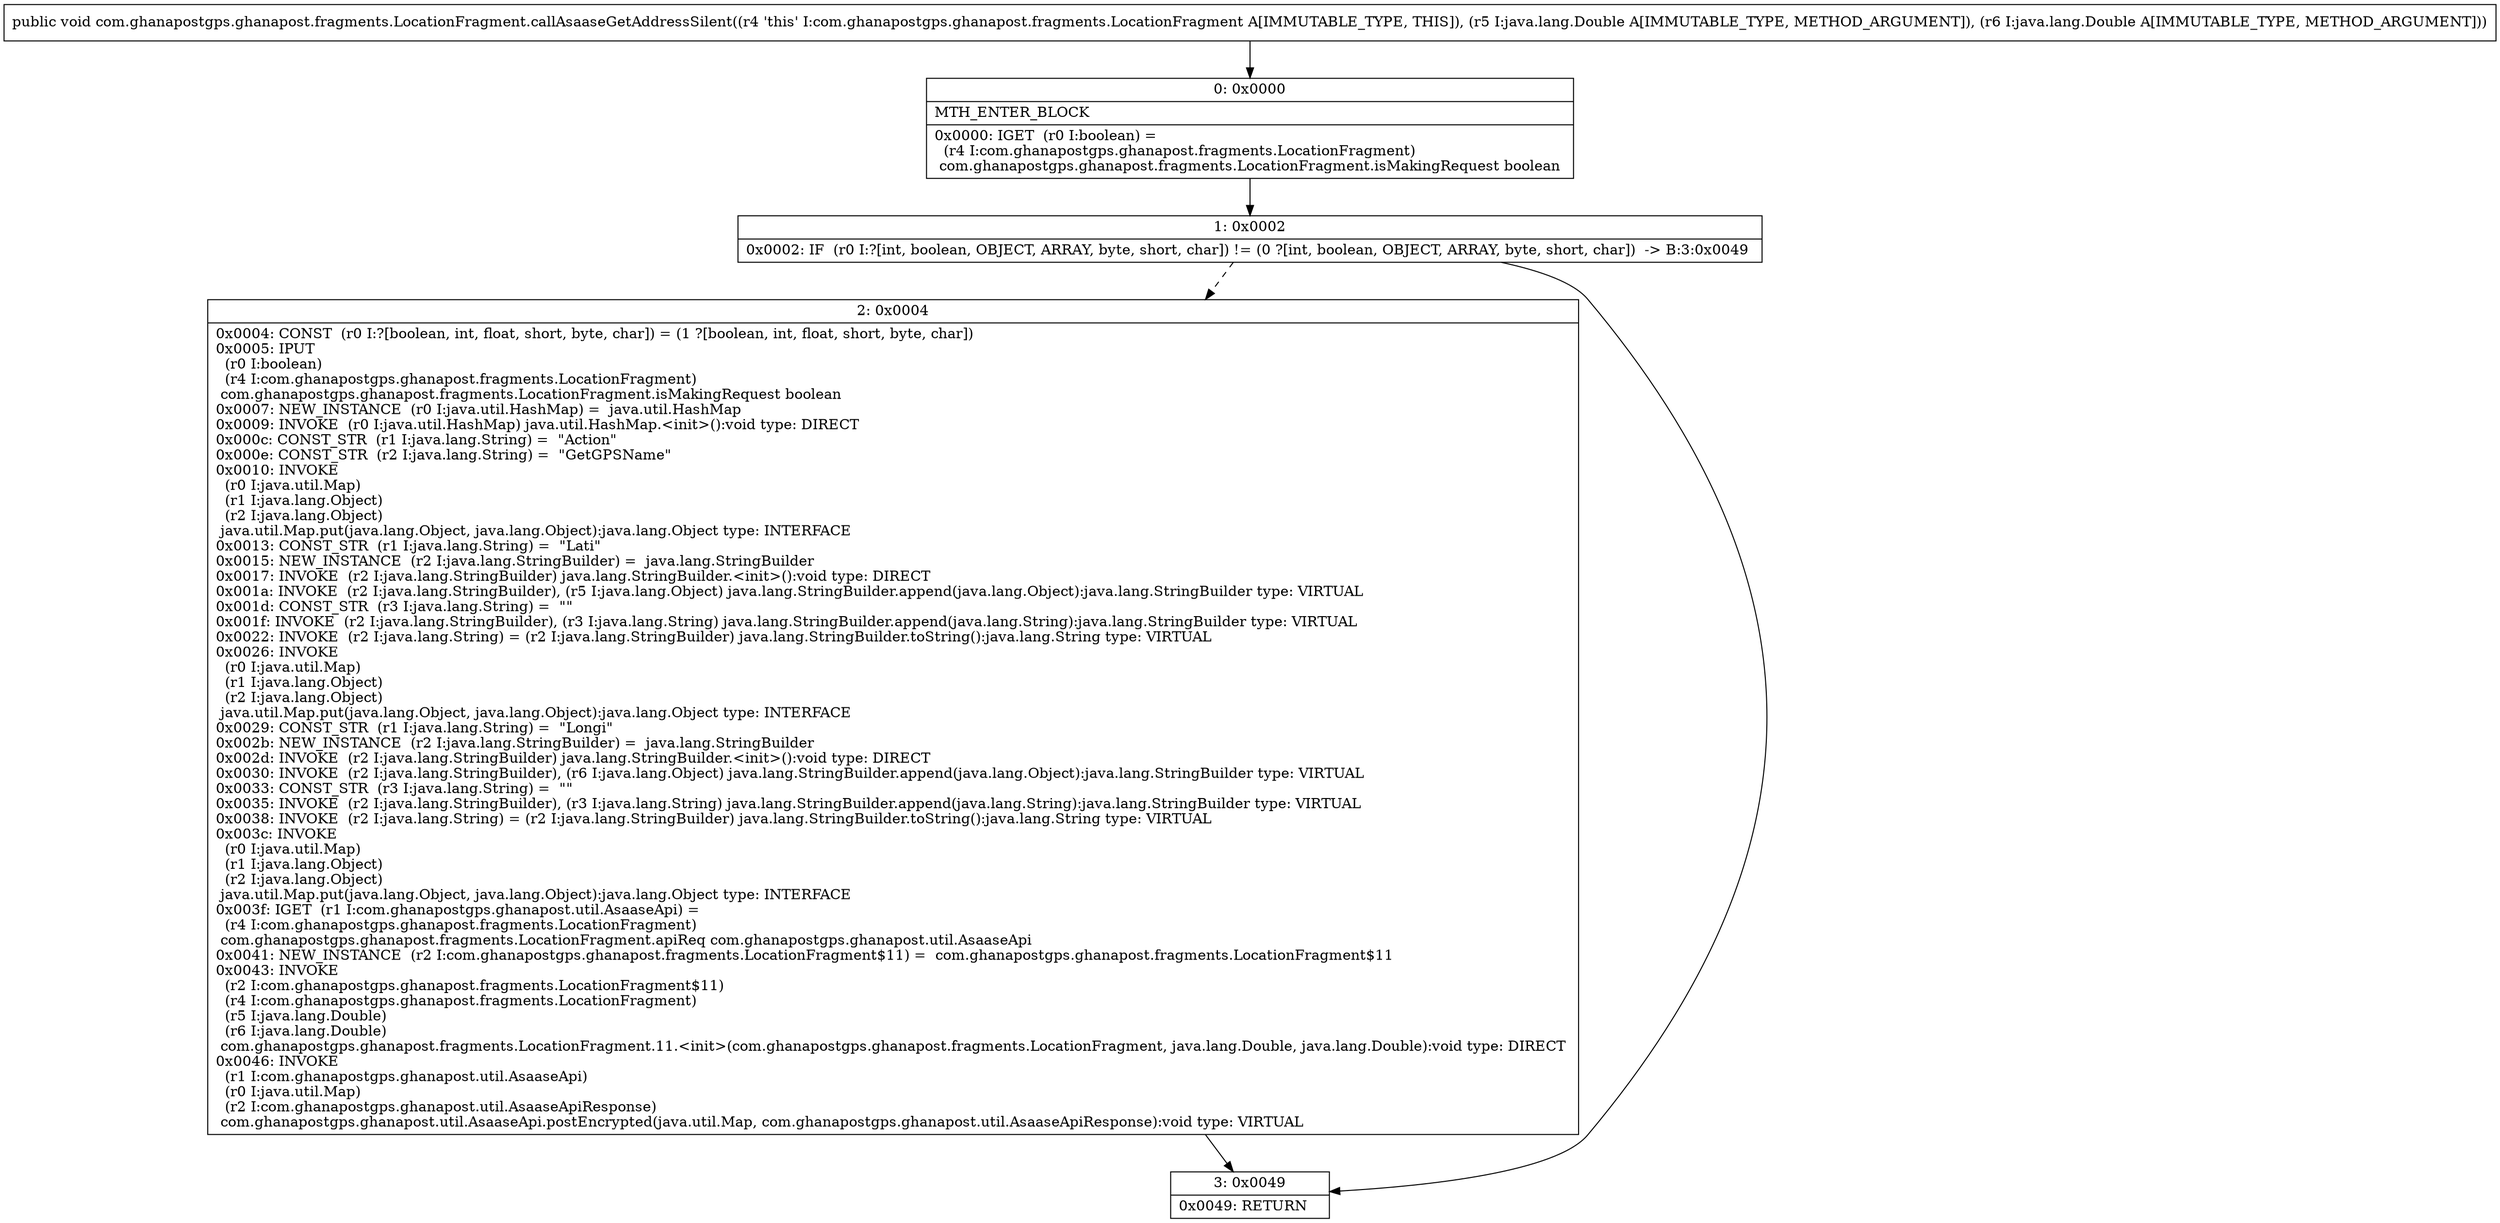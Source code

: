 digraph "CFG forcom.ghanapostgps.ghanapost.fragments.LocationFragment.callAsaaseGetAddressSilent(Ljava\/lang\/Double;Ljava\/lang\/Double;)V" {
Node_0 [shape=record,label="{0\:\ 0x0000|MTH_ENTER_BLOCK\l|0x0000: IGET  (r0 I:boolean) = \l  (r4 I:com.ghanapostgps.ghanapost.fragments.LocationFragment)\l com.ghanapostgps.ghanapost.fragments.LocationFragment.isMakingRequest boolean \l}"];
Node_1 [shape=record,label="{1\:\ 0x0002|0x0002: IF  (r0 I:?[int, boolean, OBJECT, ARRAY, byte, short, char]) != (0 ?[int, boolean, OBJECT, ARRAY, byte, short, char])  \-\> B:3:0x0049 \l}"];
Node_2 [shape=record,label="{2\:\ 0x0004|0x0004: CONST  (r0 I:?[boolean, int, float, short, byte, char]) = (1 ?[boolean, int, float, short, byte, char]) \l0x0005: IPUT  \l  (r0 I:boolean)\l  (r4 I:com.ghanapostgps.ghanapost.fragments.LocationFragment)\l com.ghanapostgps.ghanapost.fragments.LocationFragment.isMakingRequest boolean \l0x0007: NEW_INSTANCE  (r0 I:java.util.HashMap) =  java.util.HashMap \l0x0009: INVOKE  (r0 I:java.util.HashMap) java.util.HashMap.\<init\>():void type: DIRECT \l0x000c: CONST_STR  (r1 I:java.lang.String) =  \"Action\" \l0x000e: CONST_STR  (r2 I:java.lang.String) =  \"GetGPSName\" \l0x0010: INVOKE  \l  (r0 I:java.util.Map)\l  (r1 I:java.lang.Object)\l  (r2 I:java.lang.Object)\l java.util.Map.put(java.lang.Object, java.lang.Object):java.lang.Object type: INTERFACE \l0x0013: CONST_STR  (r1 I:java.lang.String) =  \"Lati\" \l0x0015: NEW_INSTANCE  (r2 I:java.lang.StringBuilder) =  java.lang.StringBuilder \l0x0017: INVOKE  (r2 I:java.lang.StringBuilder) java.lang.StringBuilder.\<init\>():void type: DIRECT \l0x001a: INVOKE  (r2 I:java.lang.StringBuilder), (r5 I:java.lang.Object) java.lang.StringBuilder.append(java.lang.Object):java.lang.StringBuilder type: VIRTUAL \l0x001d: CONST_STR  (r3 I:java.lang.String) =  \"\" \l0x001f: INVOKE  (r2 I:java.lang.StringBuilder), (r3 I:java.lang.String) java.lang.StringBuilder.append(java.lang.String):java.lang.StringBuilder type: VIRTUAL \l0x0022: INVOKE  (r2 I:java.lang.String) = (r2 I:java.lang.StringBuilder) java.lang.StringBuilder.toString():java.lang.String type: VIRTUAL \l0x0026: INVOKE  \l  (r0 I:java.util.Map)\l  (r1 I:java.lang.Object)\l  (r2 I:java.lang.Object)\l java.util.Map.put(java.lang.Object, java.lang.Object):java.lang.Object type: INTERFACE \l0x0029: CONST_STR  (r1 I:java.lang.String) =  \"Longi\" \l0x002b: NEW_INSTANCE  (r2 I:java.lang.StringBuilder) =  java.lang.StringBuilder \l0x002d: INVOKE  (r2 I:java.lang.StringBuilder) java.lang.StringBuilder.\<init\>():void type: DIRECT \l0x0030: INVOKE  (r2 I:java.lang.StringBuilder), (r6 I:java.lang.Object) java.lang.StringBuilder.append(java.lang.Object):java.lang.StringBuilder type: VIRTUAL \l0x0033: CONST_STR  (r3 I:java.lang.String) =  \"\" \l0x0035: INVOKE  (r2 I:java.lang.StringBuilder), (r3 I:java.lang.String) java.lang.StringBuilder.append(java.lang.String):java.lang.StringBuilder type: VIRTUAL \l0x0038: INVOKE  (r2 I:java.lang.String) = (r2 I:java.lang.StringBuilder) java.lang.StringBuilder.toString():java.lang.String type: VIRTUAL \l0x003c: INVOKE  \l  (r0 I:java.util.Map)\l  (r1 I:java.lang.Object)\l  (r2 I:java.lang.Object)\l java.util.Map.put(java.lang.Object, java.lang.Object):java.lang.Object type: INTERFACE \l0x003f: IGET  (r1 I:com.ghanapostgps.ghanapost.util.AsaaseApi) = \l  (r4 I:com.ghanapostgps.ghanapost.fragments.LocationFragment)\l com.ghanapostgps.ghanapost.fragments.LocationFragment.apiReq com.ghanapostgps.ghanapost.util.AsaaseApi \l0x0041: NEW_INSTANCE  (r2 I:com.ghanapostgps.ghanapost.fragments.LocationFragment$11) =  com.ghanapostgps.ghanapost.fragments.LocationFragment$11 \l0x0043: INVOKE  \l  (r2 I:com.ghanapostgps.ghanapost.fragments.LocationFragment$11)\l  (r4 I:com.ghanapostgps.ghanapost.fragments.LocationFragment)\l  (r5 I:java.lang.Double)\l  (r6 I:java.lang.Double)\l com.ghanapostgps.ghanapost.fragments.LocationFragment.11.\<init\>(com.ghanapostgps.ghanapost.fragments.LocationFragment, java.lang.Double, java.lang.Double):void type: DIRECT \l0x0046: INVOKE  \l  (r1 I:com.ghanapostgps.ghanapost.util.AsaaseApi)\l  (r0 I:java.util.Map)\l  (r2 I:com.ghanapostgps.ghanapost.util.AsaaseApiResponse)\l com.ghanapostgps.ghanapost.util.AsaaseApi.postEncrypted(java.util.Map, com.ghanapostgps.ghanapost.util.AsaaseApiResponse):void type: VIRTUAL \l}"];
Node_3 [shape=record,label="{3\:\ 0x0049|0x0049: RETURN   \l}"];
MethodNode[shape=record,label="{public void com.ghanapostgps.ghanapost.fragments.LocationFragment.callAsaaseGetAddressSilent((r4 'this' I:com.ghanapostgps.ghanapost.fragments.LocationFragment A[IMMUTABLE_TYPE, THIS]), (r5 I:java.lang.Double A[IMMUTABLE_TYPE, METHOD_ARGUMENT]), (r6 I:java.lang.Double A[IMMUTABLE_TYPE, METHOD_ARGUMENT])) }"];
MethodNode -> Node_0;
Node_0 -> Node_1;
Node_1 -> Node_2[style=dashed];
Node_1 -> Node_3;
Node_2 -> Node_3;
}

